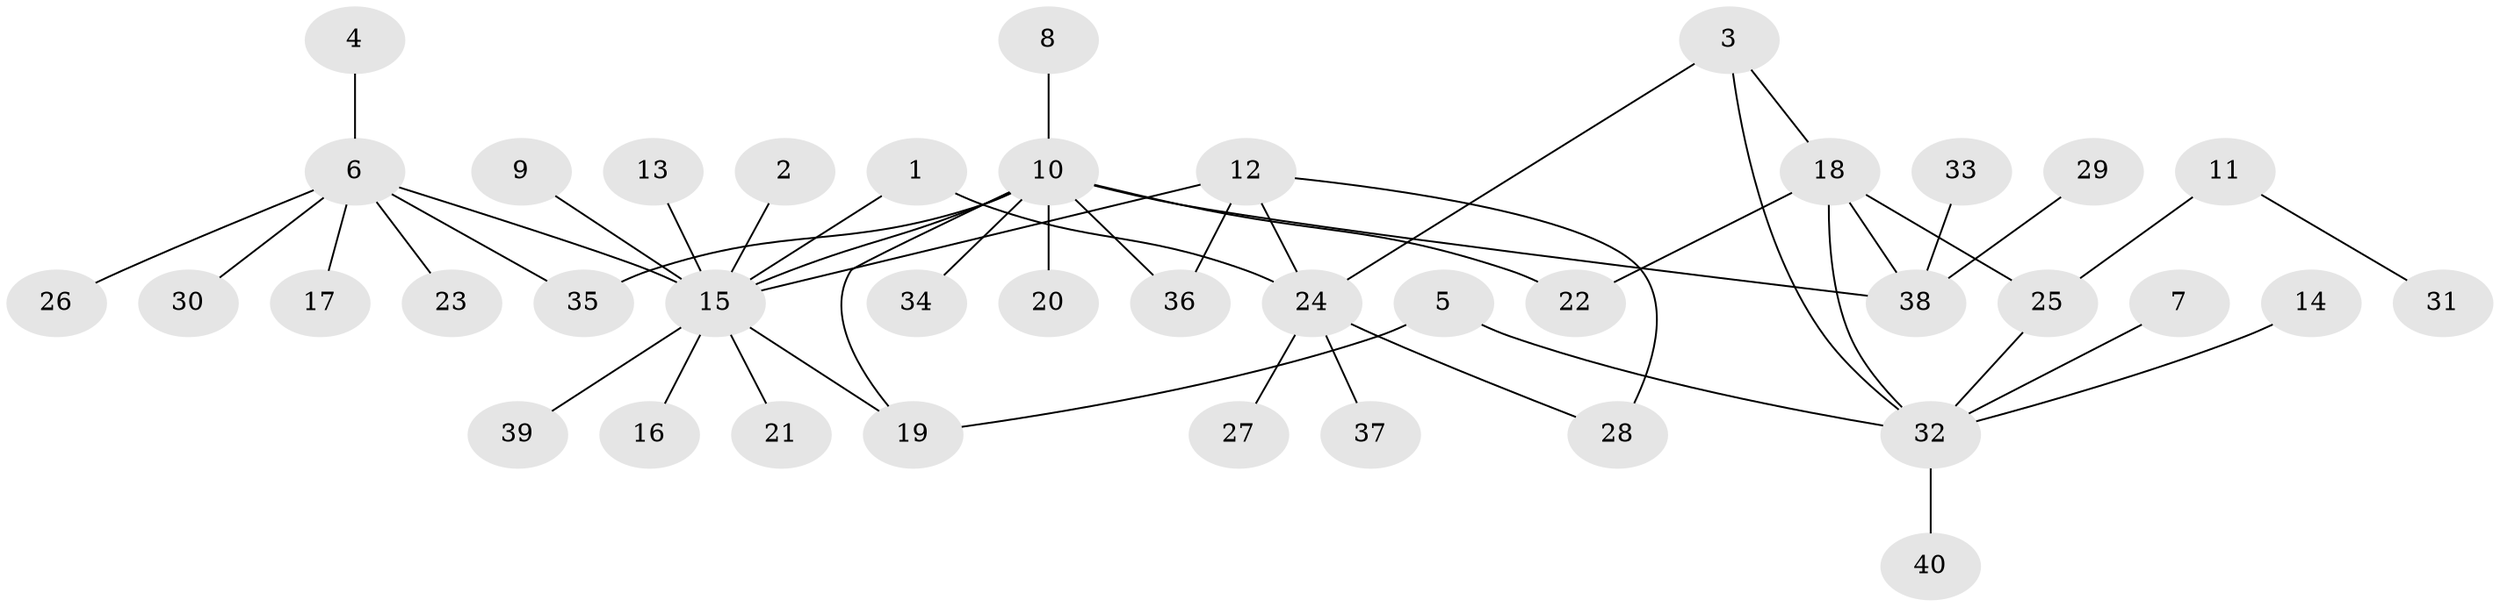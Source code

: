 // original degree distribution, {13: 0.012658227848101266, 2: 0.26582278481012656, 8: 0.012658227848101266, 4: 0.05063291139240506, 1: 0.5569620253164557, 10: 0.012658227848101266, 11: 0.012658227848101266, 6: 0.02531645569620253, 9: 0.012658227848101266, 7: 0.012658227848101266, 5: 0.012658227848101266, 3: 0.012658227848101266}
// Generated by graph-tools (version 1.1) at 2025/01/03/09/25 03:01:46]
// undirected, 40 vertices, 49 edges
graph export_dot {
graph [start="1"]
  node [color=gray90,style=filled];
  1;
  2;
  3;
  4;
  5;
  6;
  7;
  8;
  9;
  10;
  11;
  12;
  13;
  14;
  15;
  16;
  17;
  18;
  19;
  20;
  21;
  22;
  23;
  24;
  25;
  26;
  27;
  28;
  29;
  30;
  31;
  32;
  33;
  34;
  35;
  36;
  37;
  38;
  39;
  40;
  1 -- 15 [weight=1.0];
  1 -- 24 [weight=1.0];
  2 -- 15 [weight=1.0];
  3 -- 18 [weight=1.0];
  3 -- 24 [weight=1.0];
  3 -- 32 [weight=1.0];
  4 -- 6 [weight=1.0];
  5 -- 19 [weight=1.0];
  5 -- 32 [weight=1.0];
  6 -- 15 [weight=1.0];
  6 -- 17 [weight=1.0];
  6 -- 23 [weight=1.0];
  6 -- 26 [weight=1.0];
  6 -- 30 [weight=1.0];
  6 -- 35 [weight=1.0];
  7 -- 32 [weight=1.0];
  8 -- 10 [weight=1.0];
  9 -- 15 [weight=1.0];
  10 -- 15 [weight=1.0];
  10 -- 19 [weight=1.0];
  10 -- 20 [weight=1.0];
  10 -- 22 [weight=1.0];
  10 -- 34 [weight=1.0];
  10 -- 35 [weight=1.0];
  10 -- 36 [weight=1.0];
  10 -- 38 [weight=1.0];
  11 -- 25 [weight=2.0];
  11 -- 31 [weight=1.0];
  12 -- 15 [weight=1.0];
  12 -- 24 [weight=1.0];
  12 -- 28 [weight=1.0];
  12 -- 36 [weight=1.0];
  13 -- 15 [weight=1.0];
  14 -- 32 [weight=1.0];
  15 -- 16 [weight=1.0];
  15 -- 19 [weight=1.0];
  15 -- 21 [weight=1.0];
  15 -- 39 [weight=1.0];
  18 -- 22 [weight=1.0];
  18 -- 25 [weight=1.0];
  18 -- 32 [weight=1.0];
  18 -- 38 [weight=1.0];
  24 -- 27 [weight=1.0];
  24 -- 28 [weight=1.0];
  24 -- 37 [weight=1.0];
  25 -- 32 [weight=1.0];
  29 -- 38 [weight=1.0];
  32 -- 40 [weight=1.0];
  33 -- 38 [weight=1.0];
}
